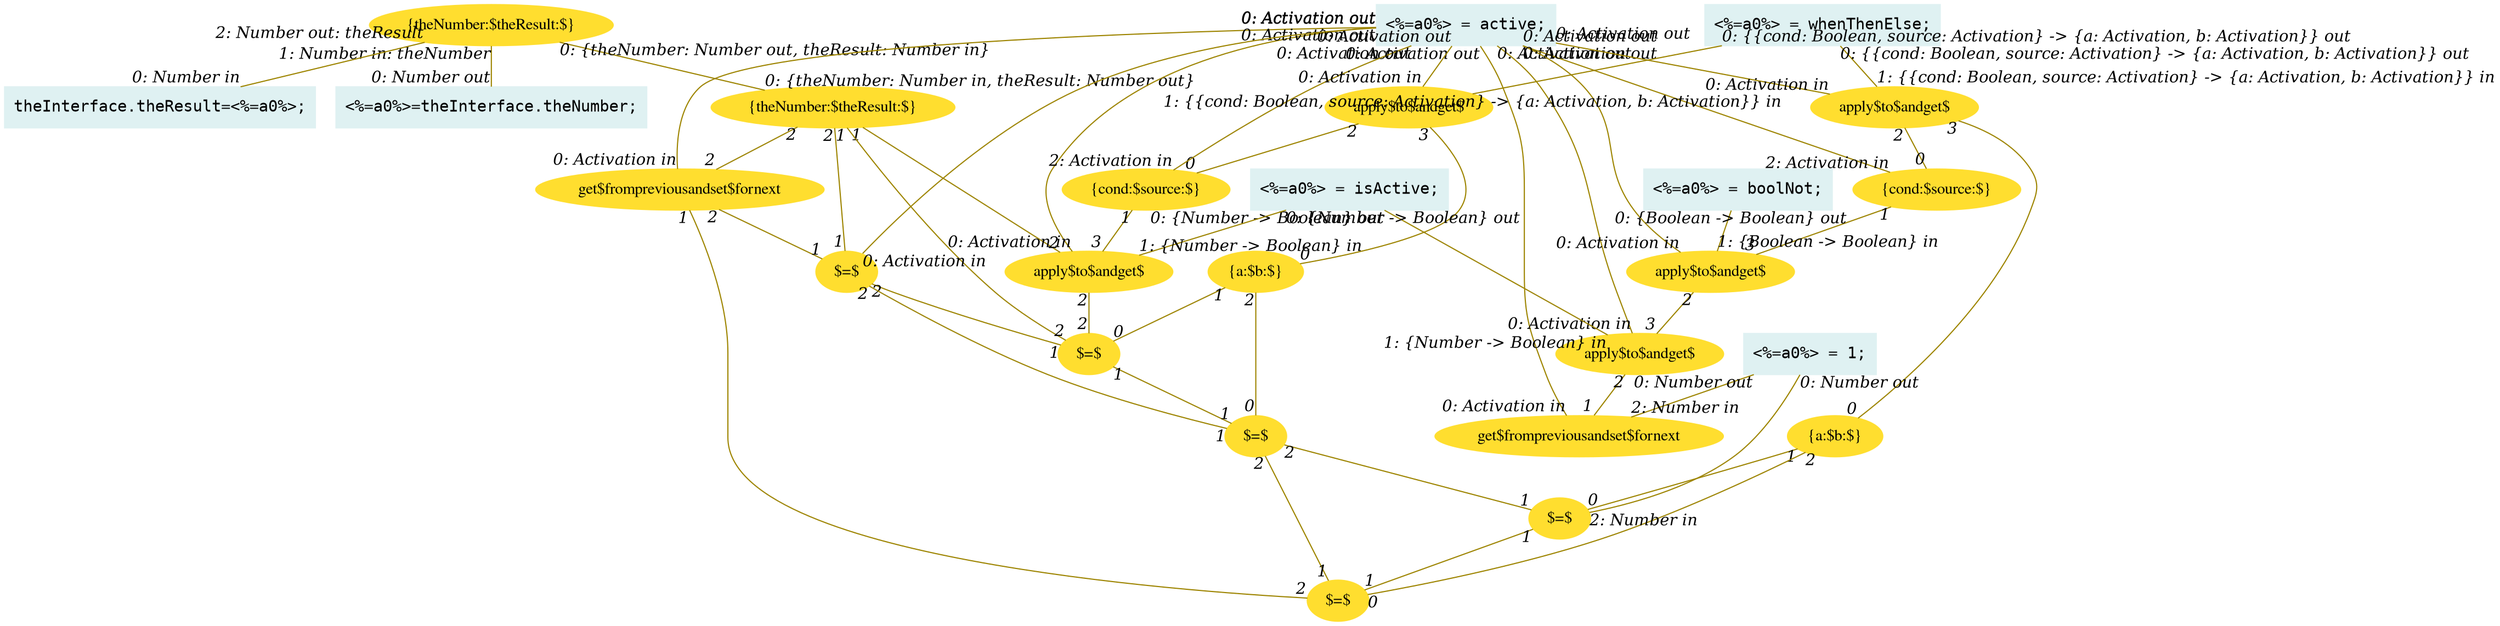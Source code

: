 digraph g{node_4304 [shape="box", style="filled", color="#dff1f2", fontname="Courier", label="<%=a0%>=theInterface.theNumber;
" ]
node_4306 [shape="box", style="filled", color="#dff1f2", fontname="Courier", label="theInterface.theResult=<%=a0%>;
" ]
node_4308 [shape="ellipse", style="filled", color="#ffde2f", fontname="Times", label="{theNumber:$theResult:$}" ]
node_4327 [shape="ellipse", style="filled", color="#ffde2f", fontname="Times", label="{theNumber:$theResult:$}" ]
node_4340 [shape="ellipse", style="filled", color="#ffde2f", fontname="Times", label="get$frompreviousandset$fornext" ]
node_4356 [shape="ellipse", style="filled", color="#ffde2f", fontname="Times", label="apply$to$andget$" ]
node_4372 [shape="ellipse", style="filled", color="#ffde2f", fontname="Times", label="apply$to$andget$" ]
node_4387 [shape="ellipse", style="filled", color="#ffde2f", fontname="Times", label="get$frompreviousandset$fornext" ]
node_4403 [shape="ellipse", style="filled", color="#ffde2f", fontname="Times", label="$=$" ]
node_4408 [shape="ellipse", style="filled", color="#ffde2f", fontname="Times", label="$=$" ]
node_4422 [shape="ellipse", style="filled", color="#ffde2f", fontname="Times", label="{cond:$source:$}" ]
node_4426 [shape="ellipse", style="filled", color="#ffde2f", fontname="Times", label="{a:$b:$}" ]
node_4430 [shape="ellipse", style="filled", color="#ffde2f", fontname="Times", label="apply$to$andget$" ]
node_4448 [shape="ellipse", style="filled", color="#ffde2f", fontname="Times", label="apply$to$andget$" ]
node_4466 [shape="ellipse", style="filled", color="#ffde2f", fontname="Times", label="$=$" ]
node_4471 [shape="ellipse", style="filled", color="#ffde2f", fontname="Times", label="$=$" ]
node_4482 [shape="ellipse", style="filled", color="#ffde2f", fontname="Times", label="{cond:$source:$}" ]
node_4486 [shape="ellipse", style="filled", color="#ffde2f", fontname="Times", label="{a:$b:$}" ]
node_4490 [shape="ellipse", style="filled", color="#ffde2f", fontname="Times", label="apply$to$andget$" ]
node_4503 [shape="ellipse", style="filled", color="#ffde2f", fontname="Times", label="$=$" ]
node_4544 [shape="box", style="filled", color="#dff1f2", fontname="Courier", label="<%=a0%> = active;
" ]
node_4567 [shape="box", style="filled", color="#dff1f2", fontname="Courier", label="<%=a0%> = isActive;
" ]
node_4570 [shape="box", style="filled", color="#dff1f2", fontname="Courier", label="<%=a0%> = boolNot;
" ]
node_4572 [shape="box", style="filled", color="#dff1f2", fontname="Courier", label="<%=a0%> = whenThenElse;
" ]
node_4575 [shape="box", style="filled", color="#dff1f2", fontname="Courier", label="<%=a0%> = 1;
" ]
node_4308 -> node_4304 [dir=none, arrowHead=none, fontname="Times-Italic", arrowsize=1, color="#9d8400", label="",  headlabel="0: Number out", taillabel="1: Number in: theNumber" ]
node_4308 -> node_4306 [dir=none, arrowHead=none, fontname="Times-Italic", arrowsize=1, color="#9d8400", label="",  headlabel="0: Number in", taillabel="2: Number out: theResult" ]
node_4426 -> node_4403 [dir=none, arrowHead=none, fontname="Times-Italic", arrowsize=1, color="#9d8400", label="",  headlabel="0", taillabel="1" ]
node_4426 -> node_4408 [dir=none, arrowHead=none, fontname="Times-Italic", arrowsize=1, color="#9d8400", label="",  headlabel="0", taillabel="2" ]
node_4430 -> node_4422 [dir=none, arrowHead=none, fontname="Times-Italic", arrowsize=1, color="#9d8400", label="",  headlabel="0", taillabel="2" ]
node_4430 -> node_4426 [dir=none, arrowHead=none, fontname="Times-Italic", arrowsize=1, color="#9d8400", label="",  headlabel="0", taillabel="3" ]
node_4486 -> node_4466 [dir=none, arrowHead=none, fontname="Times-Italic", arrowsize=1, color="#9d8400", label="",  headlabel="0", taillabel="1" ]
node_4486 -> node_4471 [dir=none, arrowHead=none, fontname="Times-Italic", arrowsize=1, color="#9d8400", label="",  headlabel="0", taillabel="2" ]
node_4490 -> node_4482 [dir=none, arrowHead=none, fontname="Times-Italic", arrowsize=1, color="#9d8400", label="",  headlabel="0", taillabel="2" ]
node_4490 -> node_4486 [dir=none, arrowHead=none, fontname="Times-Italic", arrowsize=1, color="#9d8400", label="",  headlabel="0", taillabel="3" ]
node_4327 -> node_4387 [dir=none, arrowHead=none, fontname="Times-Italic", arrowsize=1, color="#9d8400", label="",  headlabel="2", taillabel="2" ]
node_4327 -> node_4503 [dir=none, arrowHead=none, fontname="Times-Italic", arrowsize=1, color="#9d8400", label="",  headlabel="1", taillabel="2" ]
node_4387 -> node_4503 [dir=none, arrowHead=none, fontname="Times-Italic", arrowsize=1, color="#9d8400", label="",  headlabel="1", taillabel="2" ]
node_4327 -> node_4448 [dir=none, arrowHead=none, fontname="Times-Italic", arrowsize=1, color="#9d8400", label="",  headlabel="2", taillabel="1" ]
node_4327 -> node_4466 [dir=none, arrowHead=none, fontname="Times-Italic", arrowsize=1, color="#9d8400", label="",  headlabel="2", taillabel="1" ]
node_4448 -> node_4466 [dir=none, arrowHead=none, fontname="Times-Italic", arrowsize=1, color="#9d8400", label="",  headlabel="2", taillabel="2" ]
node_4403 -> node_4408 [dir=none, arrowHead=none, fontname="Times-Italic", arrowsize=1, color="#9d8400", label="",  headlabel="1", taillabel="1" ]
node_4466 -> node_4471 [dir=none, arrowHead=none, fontname="Times-Italic", arrowsize=1, color="#9d8400", label="",  headlabel="1", taillabel="1" ]
node_4544 -> node_4340 [dir=none, arrowHead=none, fontname="Times-Italic", arrowsize=1, color="#9d8400", label="",  headlabel="0: Activation in", taillabel="0: Activation out" ]
node_4356 -> node_4340 [dir=none, arrowHead=none, fontname="Times-Italic", arrowsize=1, color="#9d8400", label="",  headlabel="1", taillabel="2" ]
node_4544 -> node_4356 [dir=none, arrowHead=none, fontname="Times-Italic", arrowsize=1, color="#9d8400", label="",  headlabel="0: Activation in", taillabel="0: Activation out" ]
node_4372 -> node_4356 [dir=none, arrowHead=none, fontname="Times-Italic", arrowsize=1, color="#9d8400", label="",  headlabel="3", taillabel="2" ]
node_4544 -> node_4372 [dir=none, arrowHead=none, fontname="Times-Italic", arrowsize=1, color="#9d8400", label="",  headlabel="0: Activation in", taillabel="0: Activation out" ]
node_4422 -> node_4372 [dir=none, arrowHead=none, fontname="Times-Italic", arrowsize=1, color="#9d8400", label="",  headlabel="3", taillabel="1" ]
node_4544 -> node_4387 [dir=none, arrowHead=none, fontname="Times-Italic", arrowsize=1, color="#9d8400", label="",  headlabel="0: Activation in", taillabel="0: Activation out" ]
node_4408 -> node_4387 [dir=none, arrowHead=none, fontname="Times-Italic", arrowsize=1, color="#9d8400", label="",  headlabel="1", taillabel="2" ]
node_4544 -> node_4430 [dir=none, arrowHead=none, fontname="Times-Italic", arrowsize=1, color="#9d8400", label="",  headlabel="0: Activation in", taillabel="0: Activation out" ]
node_4544 -> node_4422 [dir=none, arrowHead=none, fontname="Times-Italic", arrowsize=1, color="#9d8400", label="",  headlabel="2: Activation in", taillabel="0: Activation out" ]
node_4471 -> node_4403 [dir=none, arrowHead=none, fontname="Times-Italic", arrowsize=1, color="#9d8400", label="",  headlabel="1", taillabel="2" ]
node_4471 -> node_4408 [dir=none, arrowHead=none, fontname="Times-Italic", arrowsize=1, color="#9d8400", label="",  headlabel="1", taillabel="2" ]
node_4544 -> node_4448 [dir=none, arrowHead=none, fontname="Times-Italic", arrowsize=1, color="#9d8400", label="",  headlabel="0: Activation in", taillabel="0: Activation out" ]
node_4482 -> node_4448 [dir=none, arrowHead=none, fontname="Times-Italic", arrowsize=1, color="#9d8400", label="",  headlabel="3", taillabel="1" ]
node_4544 -> node_4490 [dir=none, arrowHead=none, fontname="Times-Italic", arrowsize=1, color="#9d8400", label="",  headlabel="0: Activation in", taillabel="0: Activation out" ]
node_4544 -> node_4482 [dir=none, arrowHead=none, fontname="Times-Italic", arrowsize=1, color="#9d8400", label="",  headlabel="2: Activation in", taillabel="0: Activation out" ]
node_4503 -> node_4466 [dir=none, arrowHead=none, fontname="Times-Italic", arrowsize=1, color="#9d8400", label="",  headlabel="1", taillabel="2" ]
node_4503 -> node_4471 [dir=none, arrowHead=none, fontname="Times-Italic", arrowsize=1, color="#9d8400", label="",  headlabel="1", taillabel="2" ]
node_4544 -> node_4503 [dir=none, arrowHead=none, fontname="Times-Italic", arrowsize=1, color="#9d8400", label="",  headlabel="0: Activation in", taillabel="0: Activation out" ]
node_4308 -> node_4327 [dir=none, arrowHead=none, fontname="Times-Italic", arrowsize=1, color="#9d8400", label="",  headlabel="0: {theNumber: Number in, theResult: Number out}", taillabel="0: {theNumber: Number out, theResult: Number in}" ]
node_4567 -> node_4356 [dir=none, arrowHead=none, fontname="Times-Italic", arrowsize=1, color="#9d8400", label="",  headlabel="1: {Number -> Boolean} in", taillabel="0: {Number -> Boolean} out" ]
node_4567 -> node_4448 [dir=none, arrowHead=none, fontname="Times-Italic", arrowsize=1, color="#9d8400", label="",  headlabel="1: {Number -> Boolean} in", taillabel="0: {Number -> Boolean} out" ]
node_4570 -> node_4372 [dir=none, arrowHead=none, fontname="Times-Italic", arrowsize=1, color="#9d8400", label="",  headlabel="1: {Boolean -> Boolean} in", taillabel="0: {Boolean -> Boolean} out" ]
node_4572 -> node_4430 [dir=none, arrowHead=none, fontname="Times-Italic", arrowsize=1, color="#9d8400", label="",  headlabel="1: {{cond: Boolean, source: Activation} -> {a: Activation, b: Activation}} in", taillabel="0: {{cond: Boolean, source: Activation} -> {a: Activation, b: Activation}} out" ]
node_4572 -> node_4490 [dir=none, arrowHead=none, fontname="Times-Italic", arrowsize=1, color="#9d8400", label="",  headlabel="1: {{cond: Boolean, source: Activation} -> {a: Activation, b: Activation}} in", taillabel="0: {{cond: Boolean, source: Activation} -> {a: Activation, b: Activation}} out" ]
node_4575 -> node_4340 [dir=none, arrowHead=none, fontname="Times-Italic", arrowsize=1, color="#9d8400", label="",  headlabel="2: Number in", taillabel="0: Number out" ]
node_4575 -> node_4403 [dir=none, arrowHead=none, fontname="Times-Italic", arrowsize=1, color="#9d8400", label="",  headlabel="2: Number in", taillabel="0: Number out" ]
}